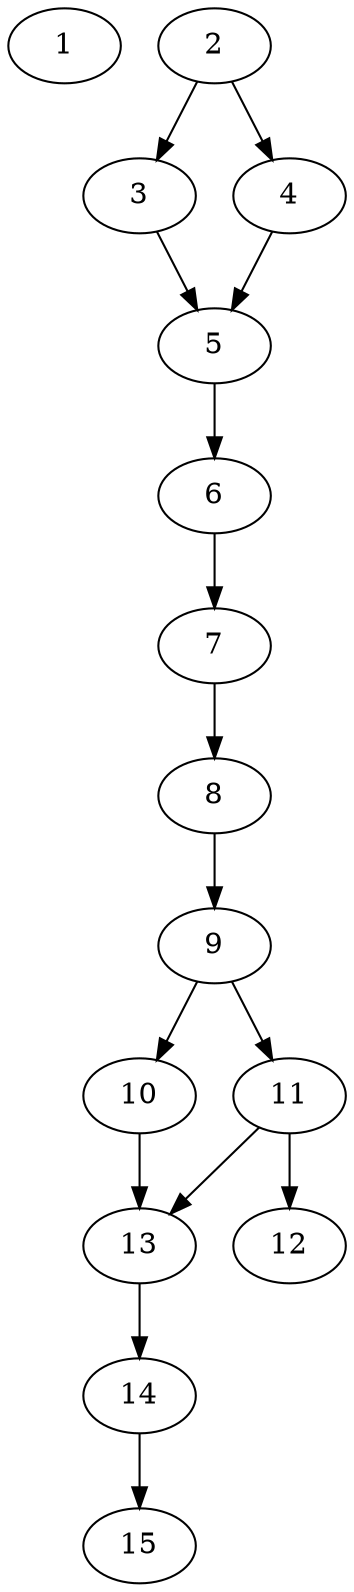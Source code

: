 // DAG automatically generated by daggen at Thu Oct  3 13:59:27 2019
// ./daggen --dot -n 15 --ccr 0.5 --fat 0.3 --regular 0.5 --density 0.7 --mindata 5242880 --maxdata 52428800 
digraph G {
  1 [size="51564544", alpha="0.05", expect_size="25782272"] 
  2 [size="89982976", alpha="0.12", expect_size="44991488"] 
  2 -> 3 [size ="44991488"]
  2 -> 4 [size ="44991488"]
  3 [size="62470144", alpha="0.15", expect_size="31235072"] 
  3 -> 5 [size ="31235072"]
  4 [size="74506240", alpha="0.00", expect_size="37253120"] 
  4 -> 5 [size ="37253120"]
  5 [size="65263616", alpha="0.18", expect_size="32631808"] 
  5 -> 6 [size ="32631808"]
  6 [size="102195200", alpha="0.09", expect_size="51097600"] 
  6 -> 7 [size ="51097600"]
  7 [size="32372736", alpha="0.04", expect_size="16186368"] 
  7 -> 8 [size ="16186368"]
  8 [size="18446336", alpha="0.08", expect_size="9223168"] 
  8 -> 9 [size ="9223168"]
  9 [size="19095552", alpha="0.17", expect_size="9547776"] 
  9 -> 10 [size ="9547776"]
  9 -> 11 [size ="9547776"]
  10 [size="85340160", alpha="0.03", expect_size="42670080"] 
  10 -> 13 [size ="42670080"]
  11 [size="96516096", alpha="0.09", expect_size="48258048"] 
  11 -> 12 [size ="48258048"]
  11 -> 13 [size ="48258048"]
  12 [size="27267072", alpha="0.19", expect_size="13633536"] 
  13 [size="82581504", alpha="0.11", expect_size="41290752"] 
  13 -> 14 [size ="41290752"]
  14 [size="57753600", alpha="0.01", expect_size="28876800"] 
  14 -> 15 [size ="28876800"]
  15 [size="60096512", alpha="0.18", expect_size="30048256"] 
}
